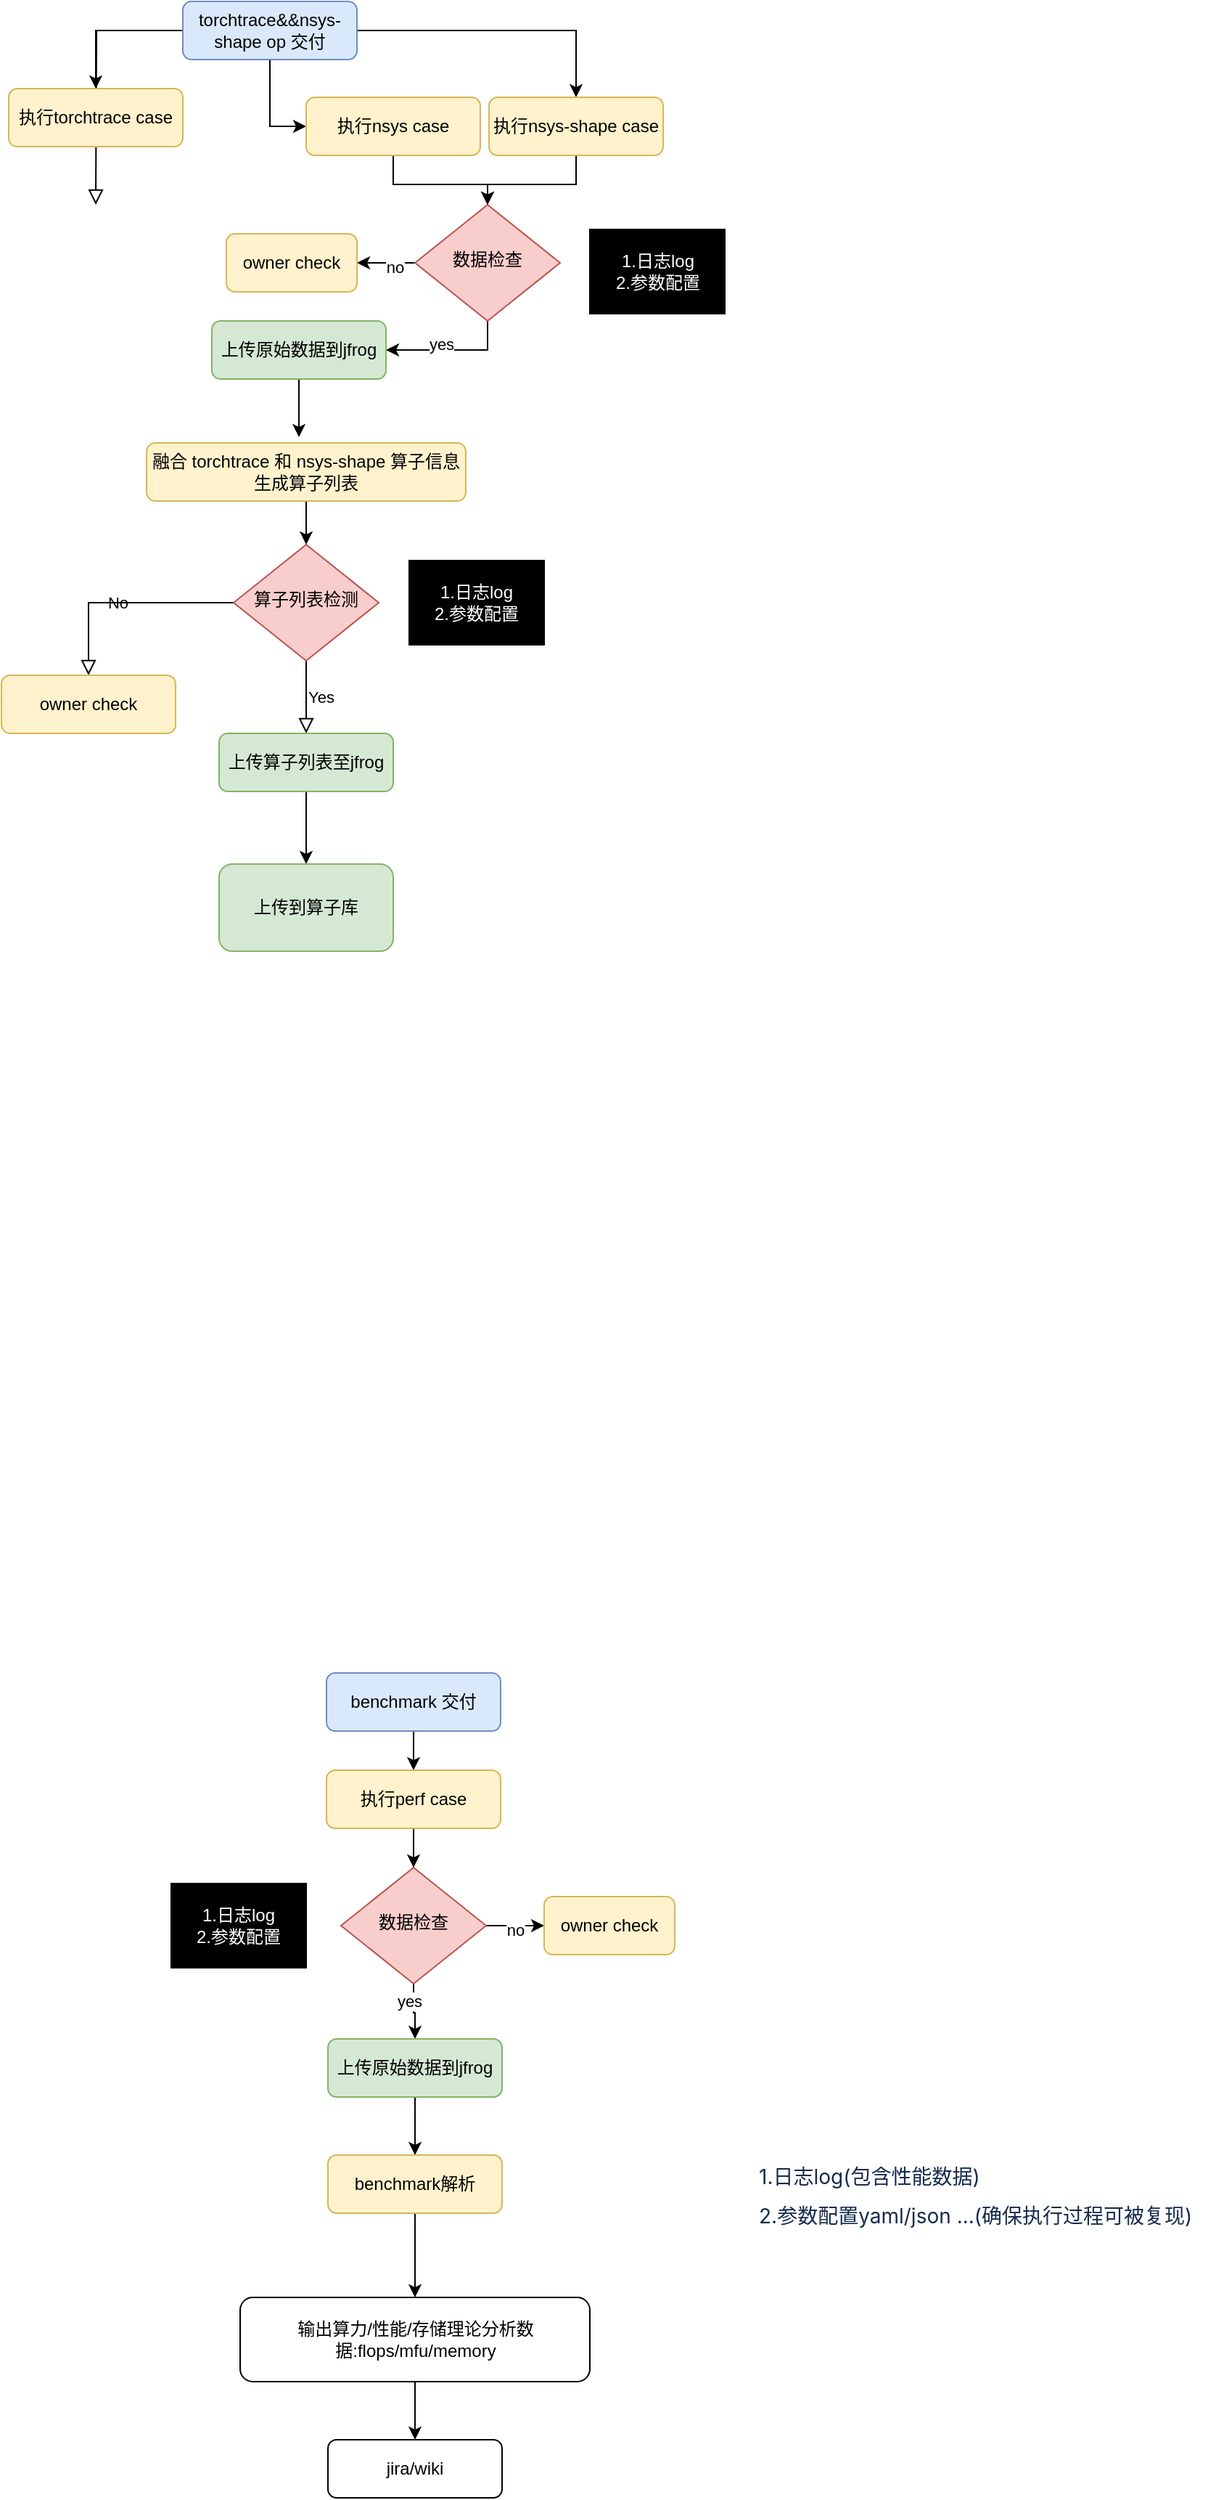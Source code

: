 <mxfile version="24.8.4">
  <diagram id="C5RBs43oDa-KdzZeNtuy" name="Page-1">
    <mxGraphModel dx="1430" dy="763" grid="0" gridSize="10" guides="1" tooltips="1" connect="1" arrows="1" fold="1" page="1" pageScale="1" pageWidth="827" pageHeight="1169" math="0" shadow="0">
      <root>
        <mxCell id="WIyWlLk6GJQsqaUBKTNV-0" />
        <mxCell id="WIyWlLk6GJQsqaUBKTNV-1" parent="WIyWlLk6GJQsqaUBKTNV-0" />
        <mxCell id="WIyWlLk6GJQsqaUBKTNV-2" value="" style="rounded=0;html=1;jettySize=auto;orthogonalLoop=1;fontSize=11;endArrow=block;endFill=0;endSize=8;strokeWidth=1;shadow=0;labelBackgroundColor=none;edgeStyle=orthogonalEdgeStyle;" parent="WIyWlLk6GJQsqaUBKTNV-1" source="WIyWlLk6GJQsqaUBKTNV-3" edge="1">
          <mxGeometry relative="1" as="geometry">
            <mxPoint x="100" y="220" as="targetPoint" />
          </mxGeometry>
        </mxCell>
        <mxCell id="iAlbAhbRANKXE5QNHFN5-2" style="edgeStyle=orthogonalEdgeStyle;rounded=0;orthogonalLoop=1;jettySize=auto;html=1;entryX=0.5;entryY=0;entryDx=0;entryDy=0;" edge="1" parent="WIyWlLk6GJQsqaUBKTNV-1" source="WIyWlLk6GJQsqaUBKTNV-3" target="iAlbAhbRANKXE5QNHFN5-1">
          <mxGeometry relative="1" as="geometry">
            <Array as="points">
              <mxPoint x="100" y="100" />
            </Array>
          </mxGeometry>
        </mxCell>
        <mxCell id="iAlbAhbRANKXE5QNHFN5-72" style="edgeStyle=orthogonalEdgeStyle;rounded=0;orthogonalLoop=1;jettySize=auto;html=1;entryX=0.5;entryY=0;entryDx=0;entryDy=0;" edge="1" parent="WIyWlLk6GJQsqaUBKTNV-1" source="WIyWlLk6GJQsqaUBKTNV-3" target="iAlbAhbRANKXE5QNHFN5-3">
          <mxGeometry relative="1" as="geometry">
            <mxPoint x="309" y="144" as="targetPoint" />
          </mxGeometry>
        </mxCell>
        <mxCell id="iAlbAhbRANKXE5QNHFN5-77" style="edgeStyle=orthogonalEdgeStyle;rounded=0;orthogonalLoop=1;jettySize=auto;html=1;entryX=0;entryY=0.5;entryDx=0;entryDy=0;" edge="1" parent="WIyWlLk6GJQsqaUBKTNV-1" source="WIyWlLk6GJQsqaUBKTNV-3" target="iAlbAhbRANKXE5QNHFN5-70">
          <mxGeometry relative="1" as="geometry" />
        </mxCell>
        <mxCell id="WIyWlLk6GJQsqaUBKTNV-3" value="&lt;div data-lake_diagram_content_editor_data=&quot;true&quot;&gt;torchtrace&amp;amp;&amp;amp;nsys-shape op 交付&lt;/div&gt;" style="rounded=1;whiteSpace=wrap;html=1;fontSize=12;glass=0;strokeWidth=1;shadow=0;fillColor=#dae8fc;strokeColor=#6c8ebf;" parent="WIyWlLk6GJQsqaUBKTNV-1" vertex="1">
          <mxGeometry x="160" y="80" width="120" height="40" as="geometry" />
        </mxCell>
        <mxCell id="WIyWlLk6GJQsqaUBKTNV-8" value="No" style="rounded=0;html=1;jettySize=auto;orthogonalLoop=1;fontSize=11;endArrow=block;endFill=0;endSize=8;strokeWidth=1;shadow=0;labelBackgroundColor=none;edgeStyle=orthogonalEdgeStyle;" parent="WIyWlLk6GJQsqaUBKTNV-1" source="WIyWlLk6GJQsqaUBKTNV-10" target="WIyWlLk6GJQsqaUBKTNV-11" edge="1">
          <mxGeometry x="0.333" y="20" relative="1" as="geometry">
            <mxPoint as="offset" />
          </mxGeometry>
        </mxCell>
        <mxCell id="WIyWlLk6GJQsqaUBKTNV-9" value="Yes" style="edgeStyle=orthogonalEdgeStyle;rounded=0;html=1;jettySize=auto;orthogonalLoop=1;fontSize=11;endArrow=block;endFill=0;endSize=8;strokeWidth=1;shadow=0;labelBackgroundColor=none;" parent="WIyWlLk6GJQsqaUBKTNV-1" source="WIyWlLk6GJQsqaUBKTNV-10" target="WIyWlLk6GJQsqaUBKTNV-12" edge="1">
          <mxGeometry y="10" relative="1" as="geometry">
            <mxPoint as="offset" />
          </mxGeometry>
        </mxCell>
        <mxCell id="WIyWlLk6GJQsqaUBKTNV-10" value="算子列表检测" style="rhombus;whiteSpace=wrap;html=1;shadow=0;fontFamily=Helvetica;fontSize=12;align=center;strokeWidth=1;spacing=6;spacingTop=-4;fillColor=#f8cecc;strokeColor=#b85450;" parent="WIyWlLk6GJQsqaUBKTNV-1" vertex="1">
          <mxGeometry x="195" y="454" width="100" height="80" as="geometry" />
        </mxCell>
        <mxCell id="WIyWlLk6GJQsqaUBKTNV-11" value="owner check" style="rounded=1;whiteSpace=wrap;html=1;fontSize=12;glass=0;strokeWidth=1;shadow=0;fillColor=#fff2cc;strokeColor=#d6b656;" parent="WIyWlLk6GJQsqaUBKTNV-1" vertex="1">
          <mxGeometry x="35" y="544" width="120" height="40" as="geometry" />
        </mxCell>
        <mxCell id="iAlbAhbRANKXE5QNHFN5-33" style="edgeStyle=orthogonalEdgeStyle;rounded=0;orthogonalLoop=1;jettySize=auto;html=1;" edge="1" parent="WIyWlLk6GJQsqaUBKTNV-1" source="WIyWlLk6GJQsqaUBKTNV-12">
          <mxGeometry relative="1" as="geometry">
            <mxPoint x="245" y="674" as="targetPoint" />
          </mxGeometry>
        </mxCell>
        <mxCell id="WIyWlLk6GJQsqaUBKTNV-12" value="&lt;div data-lake_diagram_content_editor_data=&quot;true&quot;&gt;上传算子列表至jfrog&lt;/div&gt;" style="rounded=1;whiteSpace=wrap;html=1;fontSize=12;glass=0;strokeWidth=1;shadow=0;fillColor=#d5e8d4;strokeColor=#82b366;" parent="WIyWlLk6GJQsqaUBKTNV-1" vertex="1">
          <mxGeometry x="185" y="584" width="120" height="40" as="geometry" />
        </mxCell>
        <mxCell id="iAlbAhbRANKXE5QNHFN5-1" value="执行torchtrace case" style="rounded=1;whiteSpace=wrap;html=1;fontSize=12;glass=0;strokeWidth=1;shadow=0;fillColor=#fff2cc;strokeColor=#d6b656;" vertex="1" parent="WIyWlLk6GJQsqaUBKTNV-1">
          <mxGeometry x="40" y="140" width="120" height="40" as="geometry" />
        </mxCell>
        <mxCell id="iAlbAhbRANKXE5QNHFN5-8" style="edgeStyle=orthogonalEdgeStyle;rounded=0;orthogonalLoop=1;jettySize=auto;html=1;entryX=0.5;entryY=0;entryDx=0;entryDy=0;" edge="1" parent="WIyWlLk6GJQsqaUBKTNV-1" source="iAlbAhbRANKXE5QNHFN5-3" target="iAlbAhbRANKXE5QNHFN5-5">
          <mxGeometry relative="1" as="geometry" />
        </mxCell>
        <mxCell id="iAlbAhbRANKXE5QNHFN5-3" value="&lt;div data-lake_diagram_content_editor_data=&quot;true&quot;&gt;执行nsys-shape case&lt;/div&gt;" style="rounded=1;whiteSpace=wrap;html=1;fontSize=12;glass=0;strokeWidth=1;shadow=0;fillColor=#fff2cc;strokeColor=#d6b656;" vertex="1" parent="WIyWlLk6GJQsqaUBKTNV-1">
          <mxGeometry x="371" y="146" width="120" height="40" as="geometry" />
        </mxCell>
        <mxCell id="iAlbAhbRANKXE5QNHFN5-13" style="edgeStyle=orthogonalEdgeStyle;rounded=0;orthogonalLoop=1;jettySize=auto;html=1;" edge="1" parent="WIyWlLk6GJQsqaUBKTNV-1" source="iAlbAhbRANKXE5QNHFN5-5" target="iAlbAhbRANKXE5QNHFN5-9">
          <mxGeometry relative="1" as="geometry">
            <Array as="points">
              <mxPoint x="370" y="320" />
            </Array>
          </mxGeometry>
        </mxCell>
        <mxCell id="iAlbAhbRANKXE5QNHFN5-14" value="yes" style="edgeLabel;html=1;align=center;verticalAlign=middle;resizable=0;points=[];" vertex="1" connectable="0" parent="iAlbAhbRANKXE5QNHFN5-13">
          <mxGeometry x="0.16" y="-4" relative="1" as="geometry">
            <mxPoint as="offset" />
          </mxGeometry>
        </mxCell>
        <mxCell id="iAlbAhbRANKXE5QNHFN5-19" style="edgeStyle=orthogonalEdgeStyle;rounded=0;orthogonalLoop=1;jettySize=auto;html=1;" edge="1" parent="WIyWlLk6GJQsqaUBKTNV-1" source="iAlbAhbRANKXE5QNHFN5-5" target="iAlbAhbRANKXE5QNHFN5-17">
          <mxGeometry relative="1" as="geometry" />
        </mxCell>
        <mxCell id="iAlbAhbRANKXE5QNHFN5-20" value="no" style="edgeLabel;html=1;align=center;verticalAlign=middle;resizable=0;points=[];" vertex="1" connectable="0" parent="iAlbAhbRANKXE5QNHFN5-19">
          <mxGeometry x="-0.3" y="3" relative="1" as="geometry">
            <mxPoint as="offset" />
          </mxGeometry>
        </mxCell>
        <mxCell id="iAlbAhbRANKXE5QNHFN5-5" value="数据检查" style="rhombus;whiteSpace=wrap;html=1;shadow=0;fontFamily=Helvetica;fontSize=12;align=center;strokeWidth=1;spacing=6;spacingTop=-4;fillColor=#f8cecc;strokeColor=#b85450;" vertex="1" parent="WIyWlLk6GJQsqaUBKTNV-1">
          <mxGeometry x="320" y="220" width="100" height="80" as="geometry" />
        </mxCell>
        <mxCell id="iAlbAhbRANKXE5QNHFN5-26" style="edgeStyle=orthogonalEdgeStyle;rounded=0;orthogonalLoop=1;jettySize=auto;html=1;entryX=0.5;entryY=0;entryDx=0;entryDy=0;" edge="1" parent="WIyWlLk6GJQsqaUBKTNV-1" source="iAlbAhbRANKXE5QNHFN5-9">
          <mxGeometry relative="1" as="geometry">
            <mxPoint x="240" y="380" as="targetPoint" />
          </mxGeometry>
        </mxCell>
        <mxCell id="iAlbAhbRANKXE5QNHFN5-9" value="&lt;div data-lake_diagram_content_editor_data=&quot;true&quot;&gt;上传原始数据到jfrog&lt;/div&gt;" style="rounded=1;whiteSpace=wrap;html=1;fontSize=12;glass=0;strokeWidth=1;shadow=0;fillColor=#d5e8d4;strokeColor=#82b366;" vertex="1" parent="WIyWlLk6GJQsqaUBKTNV-1">
          <mxGeometry x="180" y="300" width="120" height="40" as="geometry" />
        </mxCell>
        <mxCell id="iAlbAhbRANKXE5QNHFN5-17" value="owner check" style="rounded=1;whiteSpace=wrap;html=1;fontSize=12;glass=0;strokeWidth=1;shadow=0;fillColor=#fff2cc;strokeColor=#d6b656;" vertex="1" parent="WIyWlLk6GJQsqaUBKTNV-1">
          <mxGeometry x="190" y="240" width="90" height="40" as="geometry" />
        </mxCell>
        <mxCell id="iAlbAhbRANKXE5QNHFN5-27" value="&lt;div data-lake_diagram_content_editor_data=&quot;true&quot;&gt;&lt;div style=&quot;text-align:center;&quot;&gt;&lt;br&gt;&lt;/div&gt;&lt;/div&gt;" style="text;whiteSpace=wrap;html=1;" vertex="1" parent="WIyWlLk6GJQsqaUBKTNV-1">
          <mxGeometry x="230" y="770" width="320" height="40" as="geometry" />
        </mxCell>
        <mxCell id="iAlbAhbRANKXE5QNHFN5-32" style="edgeStyle=orthogonalEdgeStyle;rounded=0;orthogonalLoop=1;jettySize=auto;html=1;entryX=0.5;entryY=0;entryDx=0;entryDy=0;" edge="1" parent="WIyWlLk6GJQsqaUBKTNV-1" source="iAlbAhbRANKXE5QNHFN5-28">
          <mxGeometry relative="1" as="geometry">
            <mxPoint x="245" y="454" as="targetPoint" />
          </mxGeometry>
        </mxCell>
        <mxCell id="iAlbAhbRANKXE5QNHFN5-28" value="融合 torchtrace 和 nsys-shape 算子信息生成算子列表" style="rounded=1;whiteSpace=wrap;html=1;fontSize=12;glass=0;strokeWidth=1;shadow=0;fillColor=#fff2cc;strokeColor=#d6b656;" vertex="1" parent="WIyWlLk6GJQsqaUBKTNV-1">
          <mxGeometry x="135" y="384" width="220" height="40" as="geometry" />
        </mxCell>
        <mxCell id="iAlbAhbRANKXE5QNHFN5-34" value="&lt;div data-lake_diagram_content_editor_data=&quot;true&quot;&gt;上传到算子库&lt;/div&gt;" style="rounded=1;whiteSpace=wrap;html=1;fillColor=#d5e8d4;strokeColor=#82b366;" vertex="1" parent="WIyWlLk6GJQsqaUBKTNV-1">
          <mxGeometry x="185" y="674" width="120" height="60" as="geometry" />
        </mxCell>
        <mxCell id="iAlbAhbRANKXE5QNHFN5-66" style="edgeStyle=orthogonalEdgeStyle;rounded=0;orthogonalLoop=1;jettySize=auto;html=1;entryX=0.5;entryY=0;entryDx=0;entryDy=0;" edge="1" parent="WIyWlLk6GJQsqaUBKTNV-1" source="iAlbAhbRANKXE5QNHFN5-38" target="iAlbAhbRANKXE5QNHFN5-50">
          <mxGeometry relative="1" as="geometry" />
        </mxCell>
        <mxCell id="iAlbAhbRANKXE5QNHFN5-38" value="&lt;div data-lake_diagram_content_editor_data=&quot;true&quot;&gt;benchmark 交付&lt;/div&gt;" style="rounded=1;whiteSpace=wrap;html=1;fontSize=12;glass=0;strokeWidth=1;shadow=0;fillColor=#dae8fc;strokeColor=#6c8ebf;" vertex="1" parent="WIyWlLk6GJQsqaUBKTNV-1">
          <mxGeometry x="259" y="1231" width="120" height="40" as="geometry" />
        </mxCell>
        <mxCell id="iAlbAhbRANKXE5QNHFN5-41" style="edgeStyle=orthogonalEdgeStyle;rounded=0;orthogonalLoop=1;jettySize=auto;html=1;entryX=0;entryY=0.5;entryDx=0;entryDy=0;" edge="1" parent="WIyWlLk6GJQsqaUBKTNV-1" source="iAlbAhbRANKXE5QNHFN5-43" target="iAlbAhbRANKXE5QNHFN5-60">
          <mxGeometry relative="1" as="geometry" />
        </mxCell>
        <mxCell id="iAlbAhbRANKXE5QNHFN5-42" value="no&lt;div&gt;&lt;br&gt;&lt;/div&gt;" style="edgeLabel;html=1;align=center;verticalAlign=middle;resizable=0;points=[];" vertex="1" connectable="0" parent="iAlbAhbRANKXE5QNHFN5-41">
          <mxGeometry x="-0.05" y="3" relative="1" as="geometry">
            <mxPoint x="1" y="13" as="offset" />
          </mxGeometry>
        </mxCell>
        <mxCell id="iAlbAhbRANKXE5QNHFN5-80" style="edgeStyle=orthogonalEdgeStyle;rounded=0;orthogonalLoop=1;jettySize=auto;html=1;entryX=0.5;entryY=0;entryDx=0;entryDy=0;" edge="1" parent="WIyWlLk6GJQsqaUBKTNV-1" source="iAlbAhbRANKXE5QNHFN5-43" target="iAlbAhbRANKXE5QNHFN5-59">
          <mxGeometry relative="1" as="geometry" />
        </mxCell>
        <mxCell id="iAlbAhbRANKXE5QNHFN5-81" value="yes" style="edgeLabel;html=1;align=center;verticalAlign=middle;resizable=0;points=[];" vertex="1" connectable="0" parent="iAlbAhbRANKXE5QNHFN5-80">
          <mxGeometry x="-0.385" y="-3" relative="1" as="geometry">
            <mxPoint as="offset" />
          </mxGeometry>
        </mxCell>
        <mxCell id="iAlbAhbRANKXE5QNHFN5-43" value="&lt;div data-lake_diagram_content_editor_data=&quot;true&quot;&gt;&lt;div data-lake_diagram_content_editor_data=&quot;true&quot;&gt;数据检查&lt;/div&gt;&lt;/div&gt;" style="rhombus;whiteSpace=wrap;html=1;shadow=0;fontFamily=Helvetica;fontSize=12;align=center;strokeWidth=1;spacing=6;spacingTop=-4;fillColor=#f8cecc;strokeColor=#b85450;" vertex="1" parent="WIyWlLk6GJQsqaUBKTNV-1">
          <mxGeometry x="269" y="1365" width="100" height="80" as="geometry" />
        </mxCell>
        <mxCell id="iAlbAhbRANKXE5QNHFN5-47" value="jira/wiki" style="rounded=1;whiteSpace=wrap;html=1;fontSize=12;glass=0;strokeWidth=1;shadow=0;" vertex="1" parent="WIyWlLk6GJQsqaUBKTNV-1">
          <mxGeometry x="260" y="1759" width="120" height="40" as="geometry" />
        </mxCell>
        <mxCell id="iAlbAhbRANKXE5QNHFN5-79" style="edgeStyle=orthogonalEdgeStyle;rounded=0;orthogonalLoop=1;jettySize=auto;html=1;entryX=0.5;entryY=0;entryDx=0;entryDy=0;" edge="1" parent="WIyWlLk6GJQsqaUBKTNV-1" source="iAlbAhbRANKXE5QNHFN5-50" target="iAlbAhbRANKXE5QNHFN5-43">
          <mxGeometry relative="1" as="geometry" />
        </mxCell>
        <mxCell id="iAlbAhbRANKXE5QNHFN5-50" value="执行perf case" style="rounded=1;whiteSpace=wrap;html=1;fontSize=12;glass=0;strokeWidth=1;shadow=0;fillColor=#fff2cc;strokeColor=#d6b656;" vertex="1" parent="WIyWlLk6GJQsqaUBKTNV-1">
          <mxGeometry x="259" y="1298" width="120" height="40" as="geometry" />
        </mxCell>
        <mxCell id="iAlbAhbRANKXE5QNHFN5-82" style="edgeStyle=orthogonalEdgeStyle;rounded=0;orthogonalLoop=1;jettySize=auto;html=1;entryX=0.5;entryY=0;entryDx=0;entryDy=0;" edge="1" parent="WIyWlLk6GJQsqaUBKTNV-1" source="iAlbAhbRANKXE5QNHFN5-59" target="iAlbAhbRANKXE5QNHFN5-62">
          <mxGeometry relative="1" as="geometry" />
        </mxCell>
        <mxCell id="iAlbAhbRANKXE5QNHFN5-59" value="&lt;div data-lake_diagram_content_editor_data=&quot;true&quot;&gt;上传原始数据到jfrog&lt;/div&gt;" style="rounded=1;whiteSpace=wrap;html=1;fontSize=12;glass=0;strokeWidth=1;shadow=0;fillColor=#d5e8d4;strokeColor=#82b366;" vertex="1" parent="WIyWlLk6GJQsqaUBKTNV-1">
          <mxGeometry x="260" y="1483" width="120" height="40" as="geometry" />
        </mxCell>
        <mxCell id="iAlbAhbRANKXE5QNHFN5-60" value="owner check" style="rounded=1;whiteSpace=wrap;html=1;fontSize=12;glass=0;strokeWidth=1;shadow=0;fillColor=#fff2cc;strokeColor=#d6b656;" vertex="1" parent="WIyWlLk6GJQsqaUBKTNV-1">
          <mxGeometry x="409" y="1385" width="90" height="40" as="geometry" />
        </mxCell>
        <mxCell id="iAlbAhbRANKXE5QNHFN5-89" style="edgeStyle=orthogonalEdgeStyle;rounded=0;orthogonalLoop=1;jettySize=auto;html=1;" edge="1" parent="WIyWlLk6GJQsqaUBKTNV-1" source="iAlbAhbRANKXE5QNHFN5-62" target="iAlbAhbRANKXE5QNHFN5-88">
          <mxGeometry relative="1" as="geometry" />
        </mxCell>
        <mxCell id="iAlbAhbRANKXE5QNHFN5-62" value="benchmark解析" style="rounded=1;whiteSpace=wrap;html=1;fontSize=12;glass=0;strokeWidth=1;shadow=0;fillColor=#fff2cc;strokeColor=#d6b656;" vertex="1" parent="WIyWlLk6GJQsqaUBKTNV-1">
          <mxGeometry x="260" y="1563" width="120" height="40" as="geometry" />
        </mxCell>
        <mxCell id="iAlbAhbRANKXE5QNHFN5-75" style="edgeStyle=orthogonalEdgeStyle;rounded=0;orthogonalLoop=1;jettySize=auto;html=1;" edge="1" parent="WIyWlLk6GJQsqaUBKTNV-1" source="iAlbAhbRANKXE5QNHFN5-70" target="iAlbAhbRANKXE5QNHFN5-5">
          <mxGeometry relative="1" as="geometry" />
        </mxCell>
        <mxCell id="iAlbAhbRANKXE5QNHFN5-70" value="&lt;div data-lake_diagram_content_editor_data=&quot;true&quot;&gt;执行nsys case&lt;/div&gt;" style="rounded=1;whiteSpace=wrap;html=1;fontSize=12;glass=0;strokeWidth=1;shadow=0;fillColor=#fff2cc;strokeColor=#d6b656;" vertex="1" parent="WIyWlLk6GJQsqaUBKTNV-1">
          <mxGeometry x="245" y="146" width="120" height="40" as="geometry" />
        </mxCell>
        <mxCell id="iAlbAhbRANKXE5QNHFN5-90" style="edgeStyle=orthogonalEdgeStyle;rounded=0;orthogonalLoop=1;jettySize=auto;html=1;" edge="1" parent="WIyWlLk6GJQsqaUBKTNV-1" source="iAlbAhbRANKXE5QNHFN5-88" target="iAlbAhbRANKXE5QNHFN5-47">
          <mxGeometry relative="1" as="geometry" />
        </mxCell>
        <mxCell id="iAlbAhbRANKXE5QNHFN5-88" value="输出算力/性能/存储理论分析数据:flops/mfu/memory" style="rounded=1;whiteSpace=wrap;html=1;" vertex="1" parent="WIyWlLk6GJQsqaUBKTNV-1">
          <mxGeometry x="199.5" y="1661" width="241" height="58" as="geometry" />
        </mxCell>
        <mxCell id="iAlbAhbRANKXE5QNHFN5-91" value="1.日志log&lt;div&gt;2.参数配置&lt;/div&gt;" style="rounded=0;whiteSpace=wrap;html=1;labelBackgroundColor=#000000;fillColor=#000000;fontColor=#FFFFFF;align=center;" vertex="1" parent="WIyWlLk6GJQsqaUBKTNV-1">
          <mxGeometry x="152" y="1376" width="93" height="58" as="geometry" />
        </mxCell>
        <mxCell id="iAlbAhbRANKXE5QNHFN5-92" value="&lt;p style=&quot;margin: 0px; padding: 0px; color: rgb(23, 43, 77); font-family: -apple-system, BlinkMacSystemFont, &amp;quot;Segoe UI&amp;quot;, Roboto, Oxygen, Ubuntu, &amp;quot;Fira Sans&amp;quot;, &amp;quot;Droid Sans&amp;quot;, &amp;quot;Helvetica Neue&amp;quot;, sans-serif; font-size: 14px; font-style: normal; font-variant-ligatures: normal; font-variant-caps: normal; font-weight: 400; letter-spacing: normal; orphans: 2; text-align: left; text-indent: 0px; text-transform: none; widows: 2; word-spacing: 0px; -webkit-text-stroke-width: 0px; white-space: normal; background-color: rgb(255, 255, 255); text-decoration-thickness: initial; text-decoration-style: initial; text-decoration-color: initial;&quot;&gt;1.日志log(包含性能数据)&lt;/p&gt;&lt;p style=&quot;margin: 10px 0px 0px; padding: 0px; color: rgb(23, 43, 77); font-family: -apple-system, BlinkMacSystemFont, &amp;quot;Segoe UI&amp;quot;, Roboto, Oxygen, Ubuntu, &amp;quot;Fira Sans&amp;quot;, &amp;quot;Droid Sans&amp;quot;, &amp;quot;Helvetica Neue&amp;quot;, sans-serif; font-size: 14px; font-style: normal; font-variant-ligatures: normal; font-variant-caps: normal; font-weight: 400; letter-spacing: normal; orphans: 2; text-align: left; text-indent: 0px; text-transform: none; widows: 2; word-spacing: 0px; -webkit-text-stroke-width: 0px; white-space: normal; background-color: rgb(255, 255, 255); text-decoration-thickness: initial; text-decoration-style: initial; text-decoration-color: initial;&quot;&gt;2.参数配置yaml/json ...(确保执行过程可被复现)&lt;/p&gt;" style="text;whiteSpace=wrap;html=1;" vertex="1" parent="WIyWlLk6GJQsqaUBKTNV-1">
          <mxGeometry x="554.655" y="1563.034" width="316" height="66" as="geometry" />
        </mxCell>
        <mxCell id="iAlbAhbRANKXE5QNHFN5-93" value="1.日志log&lt;div&gt;2.参数配置&lt;/div&gt;" style="rounded=0;whiteSpace=wrap;html=1;labelBackgroundColor=#000000;fillColor=#000000;fontColor=#FFFFFF;align=center;" vertex="1" parent="WIyWlLk6GJQsqaUBKTNV-1">
          <mxGeometry x="440.5" y="237" width="93" height="58" as="geometry" />
        </mxCell>
        <mxCell id="iAlbAhbRANKXE5QNHFN5-94" value="1.日志log&lt;div&gt;2.参数配置&lt;/div&gt;" style="rounded=0;whiteSpace=wrap;html=1;labelBackgroundColor=#000000;fillColor=#000000;fontColor=#FFFFFF;align=center;" vertex="1" parent="WIyWlLk6GJQsqaUBKTNV-1">
          <mxGeometry x="316" y="465" width="93" height="58" as="geometry" />
        </mxCell>
      </root>
    </mxGraphModel>
  </diagram>
</mxfile>
